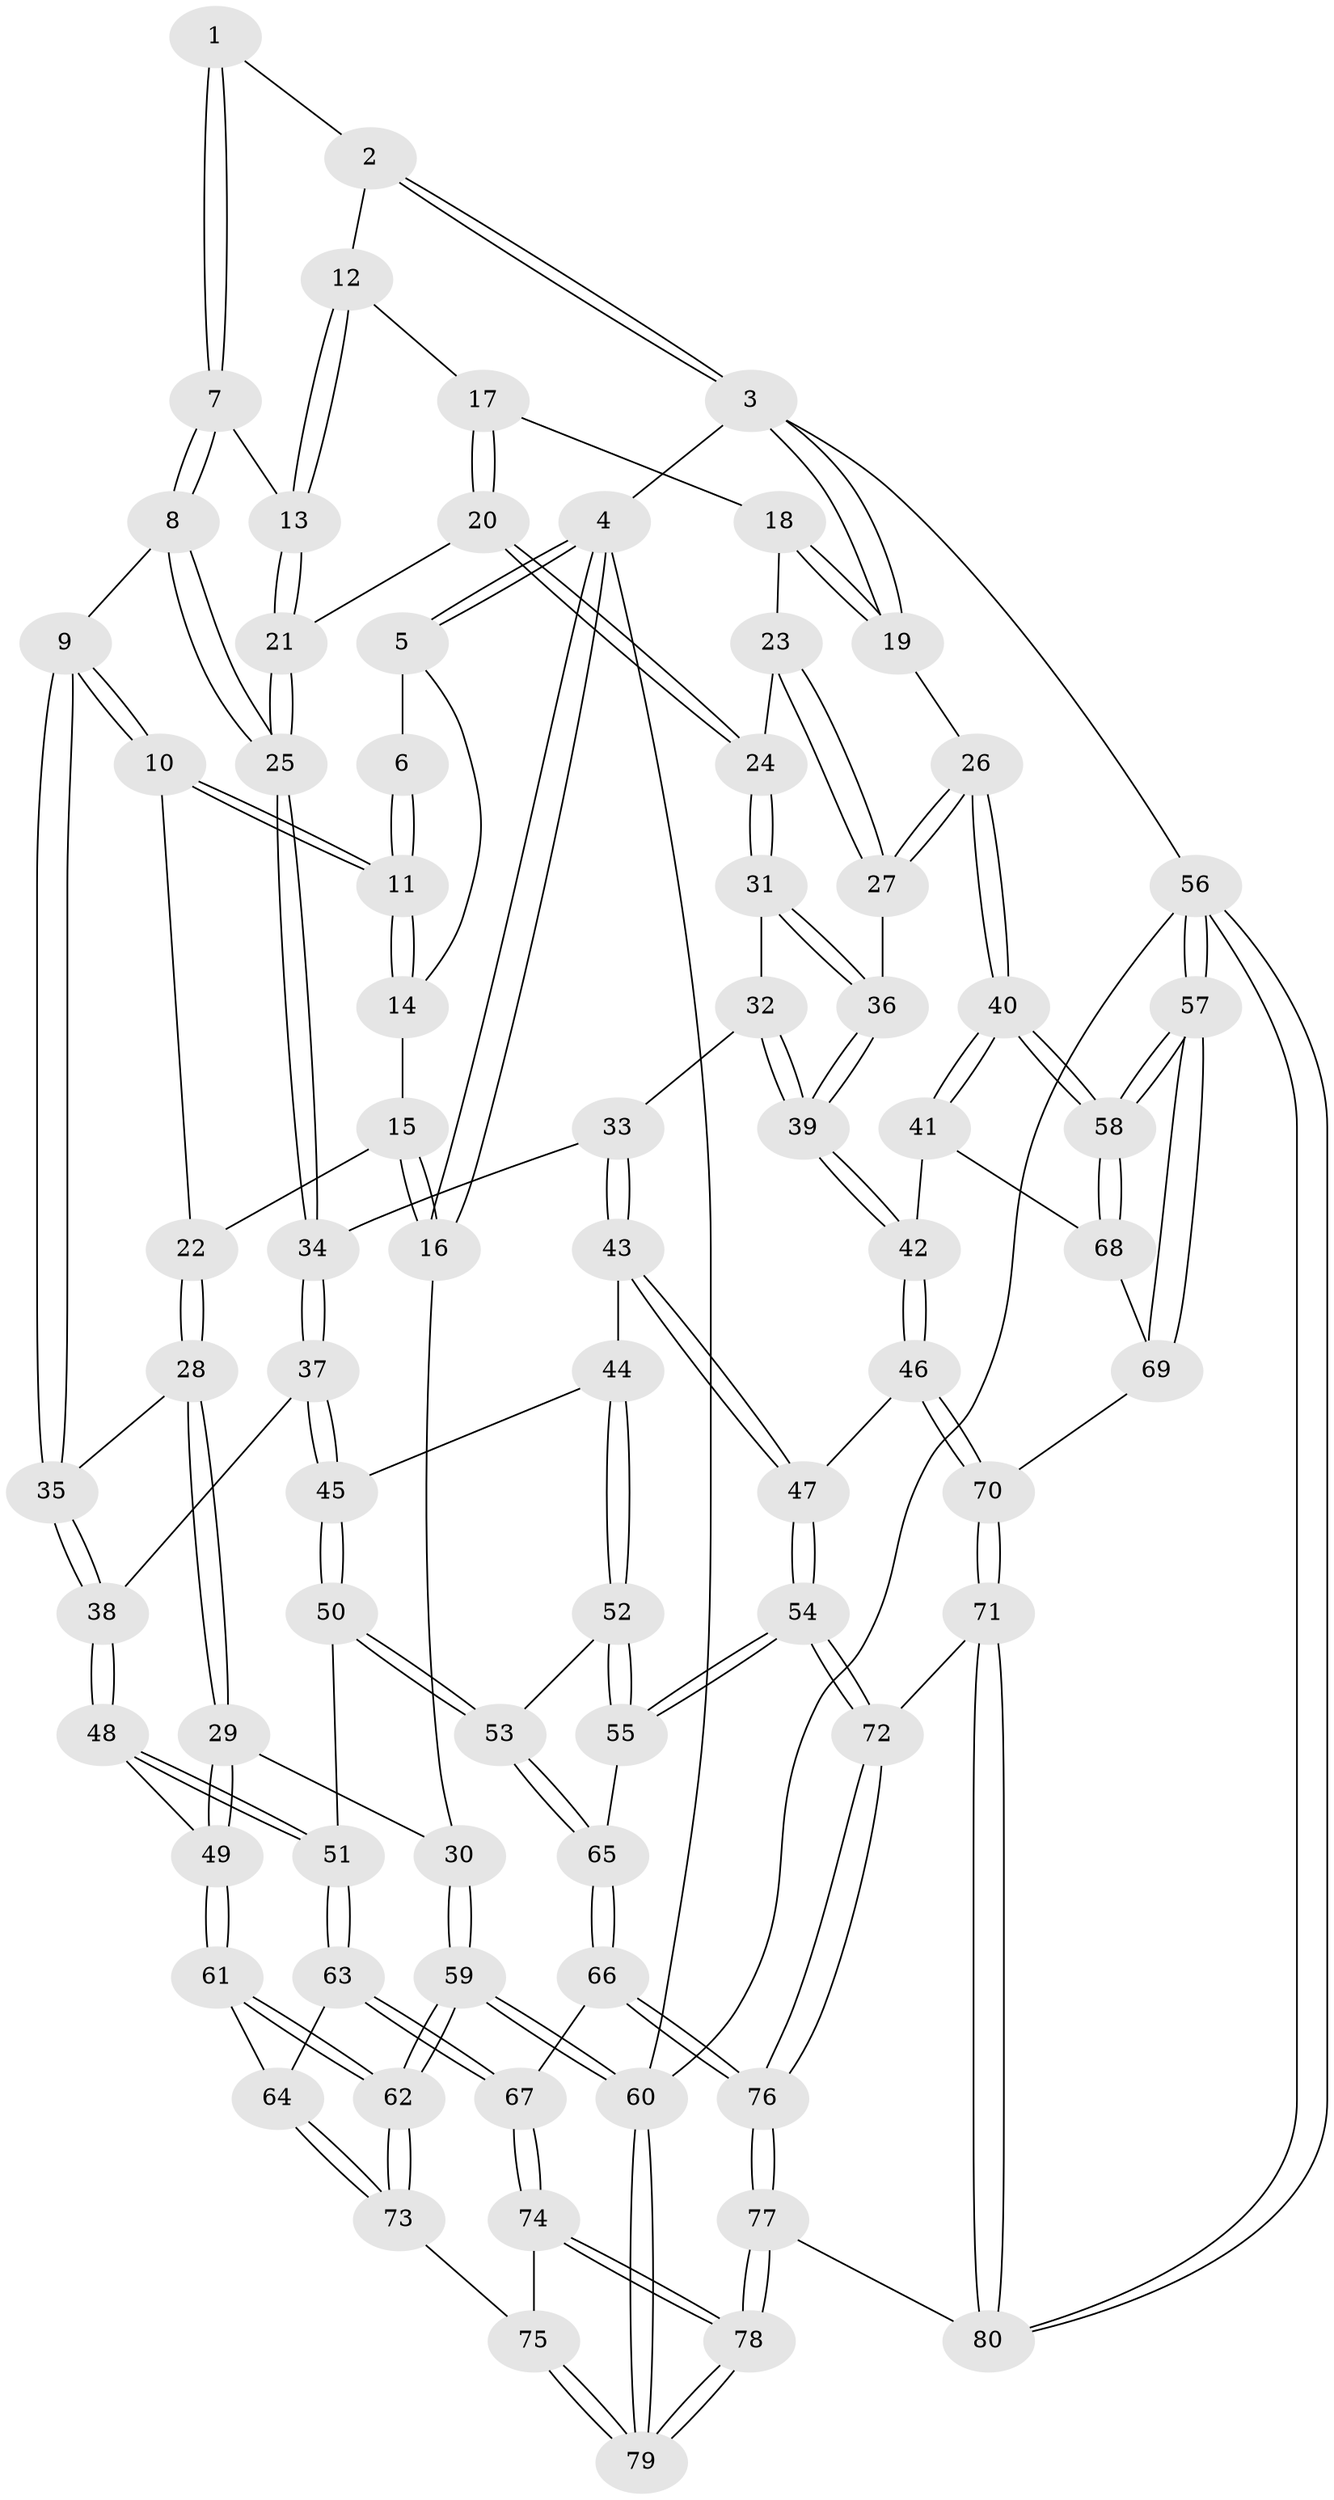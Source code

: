 // Generated by graph-tools (version 1.1) at 2025/11/02/27/25 16:11:52]
// undirected, 80 vertices, 197 edges
graph export_dot {
graph [start="1"]
  node [color=gray90,style=filled];
  1 [pos="+0.5976711030197968+0"];
  2 [pos="+0.6969955578348838+0"];
  3 [pos="+1+0"];
  4 [pos="+0+0"];
  5 [pos="+0+0"];
  6 [pos="+0.4826287538169785+0"];
  7 [pos="+0.5707495529530849+0.1570373540761129"];
  8 [pos="+0.5378017458194116+0.2272158058739471"];
  9 [pos="+0.388470564670298+0.23527875110722518"];
  10 [pos="+0.3573855456702131+0.19400783457623919"];
  11 [pos="+0.362369399573415+0.10425366714069072"];
  12 [pos="+0.7637425834307799+0.05744218817352913"];
  13 [pos="+0.7506934336317204+0.16257960931167006"];
  14 [pos="+0.12095819267086243+0"];
  15 [pos="+0.1441901781313591+0.08975123357462456"];
  16 [pos="+0+0.310435587094688"];
  17 [pos="+0.8793156430217419+0.11763706917264392"];
  18 [pos="+0.999724371476573+0.12640618881565072"];
  19 [pos="+1+0"];
  20 [pos="+0.7873513310817676+0.23394181234811642"];
  21 [pos="+0.7695602367501514+0.21691497494011708"];
  22 [pos="+0.17687478168527856+0.18279642434590568"];
  23 [pos="+0.9266905087956147+0.20861454602671237"];
  24 [pos="+0.8113168354466715+0.26837798486293785"];
  25 [pos="+0.5765634368996005+0.272715196484396"];
  26 [pos="+1+0.38911982554010227"];
  27 [pos="+0.9940273488157532+0.3939916504316645"];
  28 [pos="+0.11398216750780982+0.2735949220894096"];
  29 [pos="+0+0.38688770331015065"];
  30 [pos="+0+0.38321976613381925"];
  31 [pos="+0.8118903887224341+0.3188604586156012"];
  32 [pos="+0.7470735693927067+0.39282576015504567"];
  33 [pos="+0.6646838424901753+0.41282338767610227"];
  34 [pos="+0.5913264831628935+0.31630449946163375"];
  35 [pos="+0.336924749879601+0.40786524479872216"];
  36 [pos="+0.9858303542870864+0.39584613161148835"];
  37 [pos="+0.4183752254551967+0.4579609836334646"];
  38 [pos="+0.3370340998928294+0.4092041853664138"];
  39 [pos="+0.8650052463041898+0.5445477162510303"];
  40 [pos="+1+0.6364977665509446"];
  41 [pos="+0.9229277587100633+0.6136337552997978"];
  42 [pos="+0.8621256487580563+0.5951980773627347"];
  43 [pos="+0.6120654110235249+0.5270961638694646"];
  44 [pos="+0.558314165429553+0.5335636810213892"];
  45 [pos="+0.4612010210311478+0.5047234221972265"];
  46 [pos="+0.7936696123547361+0.6507031557324705"];
  47 [pos="+0.6417211348055615+0.5652941550418923"];
  48 [pos="+0.2087165152769209+0.5338339640482677"];
  49 [pos="+0.16482670936112573+0.5476958070516423"];
  50 [pos="+0.3933671576920422+0.6372486239042123"];
  51 [pos="+0.342164360016487+0.6420090754406841"];
  52 [pos="+0.5192724607274698+0.632221039614978"];
  53 [pos="+0.42133356837629965+0.6669626386957792"];
  54 [pos="+0.5666047591069466+0.8068034581898819"];
  55 [pos="+0.544456222905258+0.7971917841657893"];
  56 [pos="+1+1"];
  57 [pos="+1+1"];
  58 [pos="+1+0.7491959278458268"];
  59 [pos="+0+0.8488083416238356"];
  60 [pos="+0+1"];
  61 [pos="+0.15596372092653266+0.6062615734811424"];
  62 [pos="+0+0.8074084608553662"];
  63 [pos="+0.31135490874288146+0.7280150604187037"];
  64 [pos="+0.19034786118321634+0.7206920115099966"];
  65 [pos="+0.4650781638322388+0.7868926847532888"];
  66 [pos="+0.3729915197078504+0.8261129863245839"];
  67 [pos="+0.3682864276635455+0.8247194513496585"];
  68 [pos="+0.9491562865026026+0.7393310070151207"];
  69 [pos="+0.8439831576837983+0.8312430451829881"];
  70 [pos="+0.7728609585230616+0.8274908531698827"];
  71 [pos="+0.7088177739399748+0.8897820337641718"];
  72 [pos="+0.5723759226991116+0.8120754232677548"];
  73 [pos="+0.1612234661724619+0.827003231062286"];
  74 [pos="+0.24126454583392237+0.8636298200805455"];
  75 [pos="+0.17318921928163516+0.8428737655803944"];
  76 [pos="+0.3985454010897135+1"];
  77 [pos="+0.3792678539816582+1"];
  78 [pos="+0.34176228000120307+1"];
  79 [pos="+0.00796180634817494+1"];
  80 [pos="+0.7050594814131668+1"];
  1 -- 2;
  1 -- 7;
  1 -- 7;
  2 -- 3;
  2 -- 3;
  2 -- 12;
  3 -- 4;
  3 -- 19;
  3 -- 19;
  3 -- 56;
  4 -- 5;
  4 -- 5;
  4 -- 16;
  4 -- 16;
  4 -- 60;
  5 -- 6;
  5 -- 14;
  6 -- 11;
  6 -- 11;
  7 -- 8;
  7 -- 8;
  7 -- 13;
  8 -- 9;
  8 -- 25;
  8 -- 25;
  9 -- 10;
  9 -- 10;
  9 -- 35;
  9 -- 35;
  10 -- 11;
  10 -- 11;
  10 -- 22;
  11 -- 14;
  11 -- 14;
  12 -- 13;
  12 -- 13;
  12 -- 17;
  13 -- 21;
  13 -- 21;
  14 -- 15;
  15 -- 16;
  15 -- 16;
  15 -- 22;
  16 -- 30;
  17 -- 18;
  17 -- 20;
  17 -- 20;
  18 -- 19;
  18 -- 19;
  18 -- 23;
  19 -- 26;
  20 -- 21;
  20 -- 24;
  20 -- 24;
  21 -- 25;
  21 -- 25;
  22 -- 28;
  22 -- 28;
  23 -- 24;
  23 -- 27;
  23 -- 27;
  24 -- 31;
  24 -- 31;
  25 -- 34;
  25 -- 34;
  26 -- 27;
  26 -- 27;
  26 -- 40;
  26 -- 40;
  27 -- 36;
  28 -- 29;
  28 -- 29;
  28 -- 35;
  29 -- 30;
  29 -- 49;
  29 -- 49;
  30 -- 59;
  30 -- 59;
  31 -- 32;
  31 -- 36;
  31 -- 36;
  32 -- 33;
  32 -- 39;
  32 -- 39;
  33 -- 34;
  33 -- 43;
  33 -- 43;
  34 -- 37;
  34 -- 37;
  35 -- 38;
  35 -- 38;
  36 -- 39;
  36 -- 39;
  37 -- 38;
  37 -- 45;
  37 -- 45;
  38 -- 48;
  38 -- 48;
  39 -- 42;
  39 -- 42;
  40 -- 41;
  40 -- 41;
  40 -- 58;
  40 -- 58;
  41 -- 42;
  41 -- 68;
  42 -- 46;
  42 -- 46;
  43 -- 44;
  43 -- 47;
  43 -- 47;
  44 -- 45;
  44 -- 52;
  44 -- 52;
  45 -- 50;
  45 -- 50;
  46 -- 47;
  46 -- 70;
  46 -- 70;
  47 -- 54;
  47 -- 54;
  48 -- 49;
  48 -- 51;
  48 -- 51;
  49 -- 61;
  49 -- 61;
  50 -- 51;
  50 -- 53;
  50 -- 53;
  51 -- 63;
  51 -- 63;
  52 -- 53;
  52 -- 55;
  52 -- 55;
  53 -- 65;
  53 -- 65;
  54 -- 55;
  54 -- 55;
  54 -- 72;
  54 -- 72;
  55 -- 65;
  56 -- 57;
  56 -- 57;
  56 -- 80;
  56 -- 80;
  56 -- 60;
  57 -- 58;
  57 -- 58;
  57 -- 69;
  57 -- 69;
  58 -- 68;
  58 -- 68;
  59 -- 60;
  59 -- 60;
  59 -- 62;
  59 -- 62;
  60 -- 79;
  60 -- 79;
  61 -- 62;
  61 -- 62;
  61 -- 64;
  62 -- 73;
  62 -- 73;
  63 -- 64;
  63 -- 67;
  63 -- 67;
  64 -- 73;
  64 -- 73;
  65 -- 66;
  65 -- 66;
  66 -- 67;
  66 -- 76;
  66 -- 76;
  67 -- 74;
  67 -- 74;
  68 -- 69;
  69 -- 70;
  70 -- 71;
  70 -- 71;
  71 -- 72;
  71 -- 80;
  71 -- 80;
  72 -- 76;
  72 -- 76;
  73 -- 75;
  74 -- 75;
  74 -- 78;
  74 -- 78;
  75 -- 79;
  75 -- 79;
  76 -- 77;
  76 -- 77;
  77 -- 78;
  77 -- 78;
  77 -- 80;
  78 -- 79;
  78 -- 79;
}

